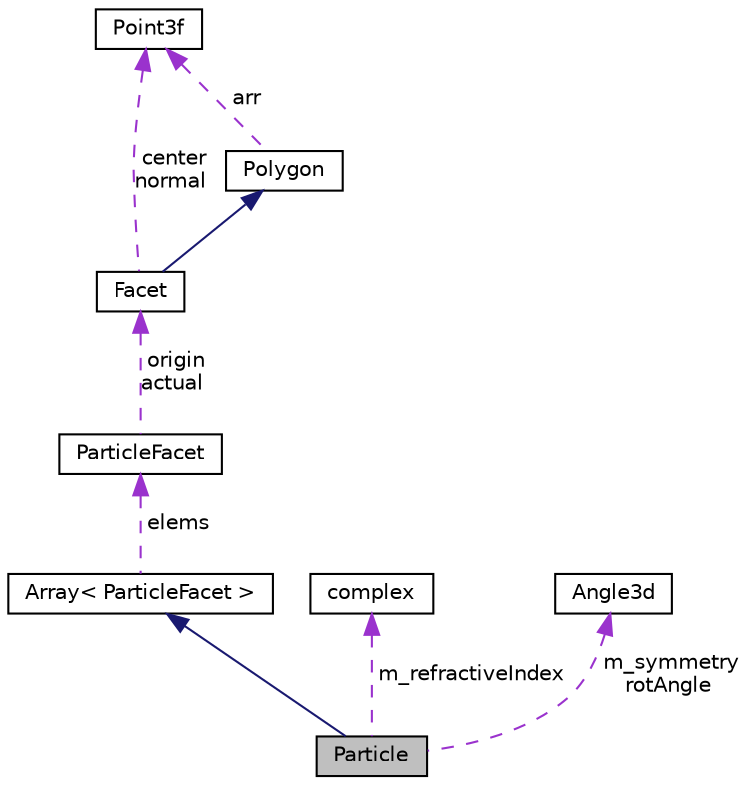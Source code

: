 digraph "Particle"
{
  edge [fontname="Helvetica",fontsize="10",labelfontname="Helvetica",labelfontsize="10"];
  node [fontname="Helvetica",fontsize="10",shape=record];
  Node10 [label="Particle",height=0.2,width=0.4,color="black", fillcolor="grey75", style="filled", fontcolor="black"];
  Node11 -> Node10 [dir="back",color="midnightblue",fontsize="10",style="solid",fontname="Helvetica"];
  Node11 [label="Array\< ParticleFacet \>",height=0.2,width=0.4,color="black", fillcolor="white", style="filled",URL="$class_array.html"];
  Node12 -> Node11 [dir="back",color="darkorchid3",fontsize="10",style="dashed",label=" elems" ,fontname="Helvetica"];
  Node12 [label="ParticleFacet",height=0.2,width=0.4,color="black", fillcolor="white", style="filled",URL="$struct_particle_facet.html"];
  Node13 -> Node12 [dir="back",color="darkorchid3",fontsize="10",style="dashed",label=" origin\nactual" ,fontname="Helvetica"];
  Node13 [label="Facet",height=0.2,width=0.4,color="black", fillcolor="white", style="filled",URL="$class_facet.html"];
  Node14 -> Node13 [dir="back",color="midnightblue",fontsize="10",style="solid",fontname="Helvetica"];
  Node14 [label="Polygon",height=0.2,width=0.4,color="black", fillcolor="white", style="filled",URL="$class_polygon.html",tooltip="Polygon consisted of 3-coordinate vertices. "];
  Node15 -> Node14 [dir="back",color="darkorchid3",fontsize="10",style="dashed",label=" arr" ,fontname="Helvetica"];
  Node15 [label="Point3f",height=0.2,width=0.4,color="black", fillcolor="white", style="filled",URL="$struct_point3f.html",tooltip="The Point3 struct 3D coordinate point. "];
  Node15 -> Node13 [dir="back",color="darkorchid3",fontsize="10",style="dashed",label=" center\nnormal" ,fontname="Helvetica"];
  Node16 -> Node10 [dir="back",color="darkorchid3",fontsize="10",style="dashed",label=" m_refractiveIndex" ,fontname="Helvetica"];
  Node16 [label="complex",height=0.2,width=0.4,color="black", fillcolor="white", style="filled",URL="$classcomplex.html",tooltip="This class provides a complex numbers and operation with them. "];
  Node17 -> Node10 [dir="back",color="darkorchid3",fontsize="10",style="dashed",label=" m_symmetry\nrotAngle" ,fontname="Helvetica"];
  Node17 [label="Angle3d",height=0.2,width=0.4,color="black", fillcolor="white", style="filled",URL="$class_angle3d.html"];
}
